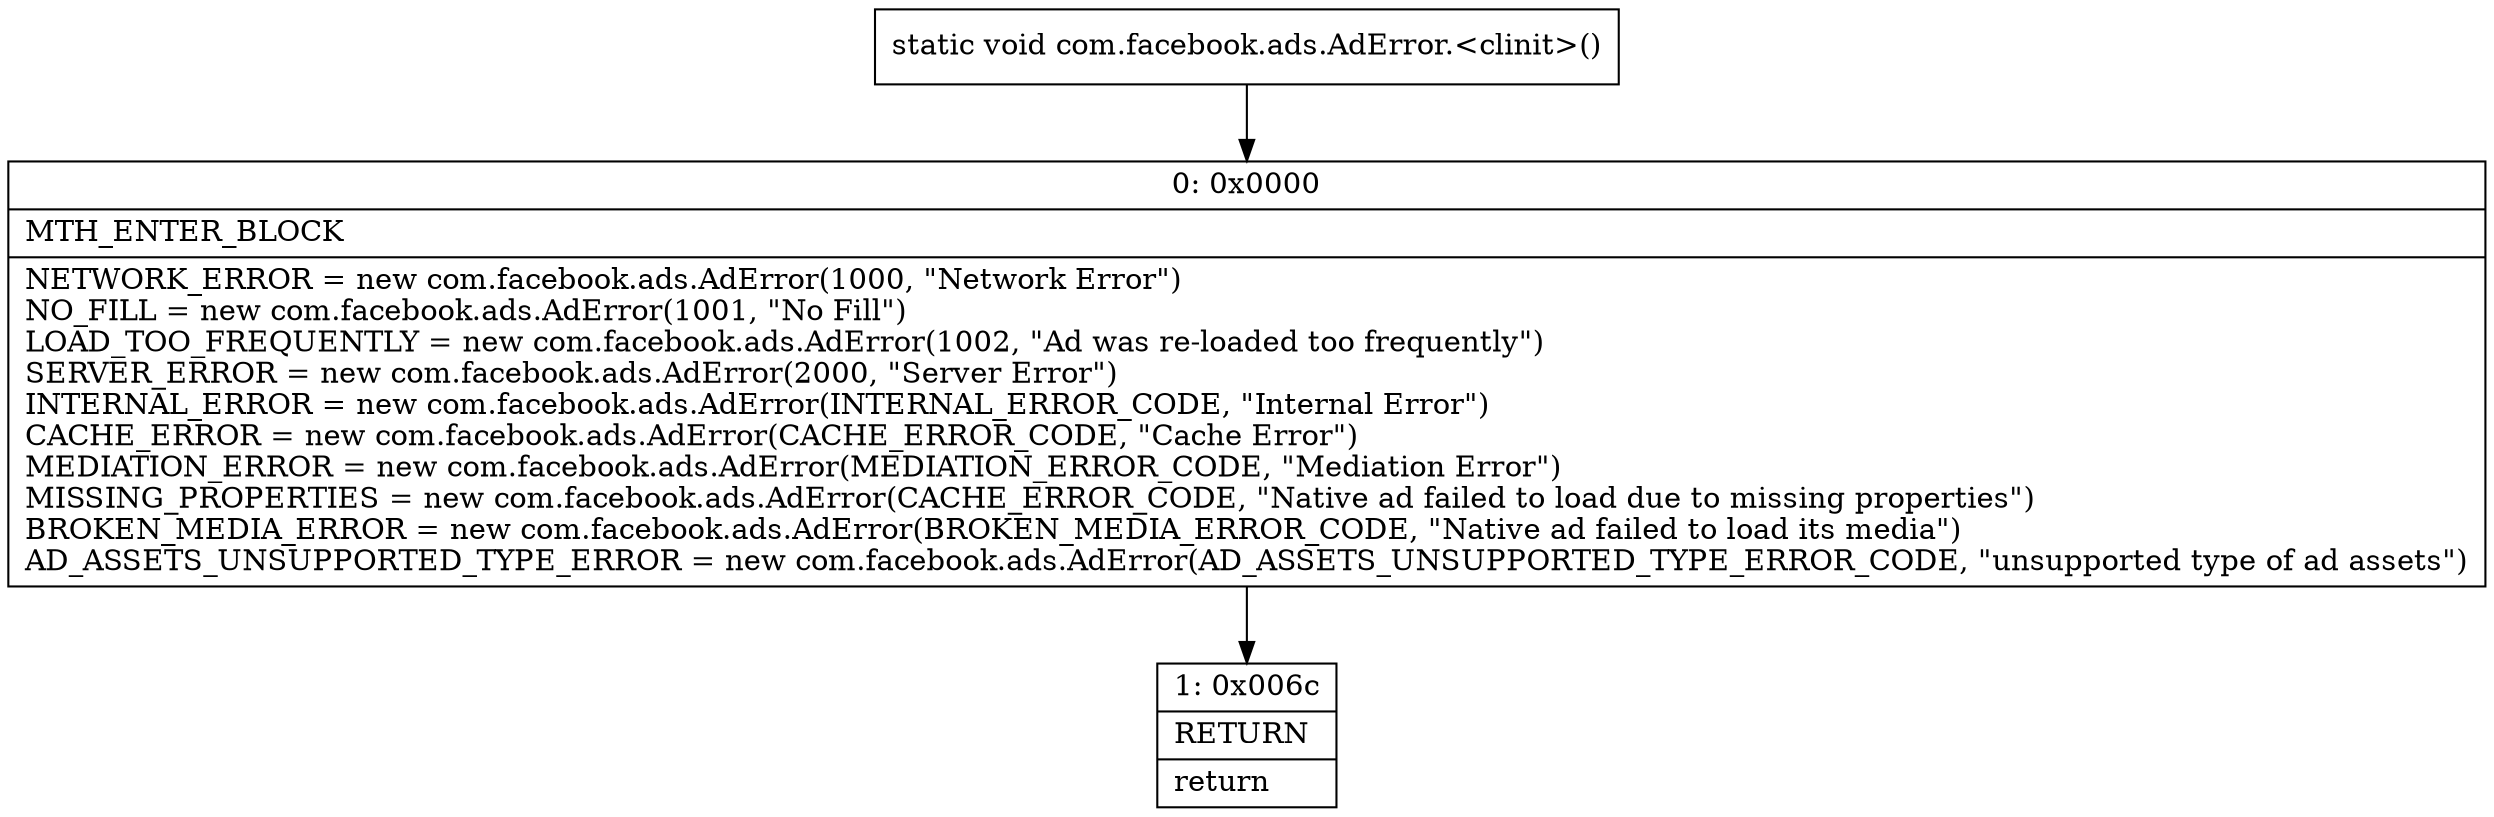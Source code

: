 digraph "CFG forcom.facebook.ads.AdError.\<clinit\>()V" {
Node_0 [shape=record,label="{0\:\ 0x0000|MTH_ENTER_BLOCK\l|NETWORK_ERROR = new com.facebook.ads.AdError(1000, \"Network Error\")\lNO_FILL = new com.facebook.ads.AdError(1001, \"No Fill\")\lLOAD_TOO_FREQUENTLY = new com.facebook.ads.AdError(1002, \"Ad was re\-loaded too frequently\")\lSERVER_ERROR = new com.facebook.ads.AdError(2000, \"Server Error\")\lINTERNAL_ERROR = new com.facebook.ads.AdError(INTERNAL_ERROR_CODE, \"Internal Error\")\lCACHE_ERROR = new com.facebook.ads.AdError(CACHE_ERROR_CODE, \"Cache Error\")\lMEDIATION_ERROR = new com.facebook.ads.AdError(MEDIATION_ERROR_CODE, \"Mediation Error\")\lMISSING_PROPERTIES = new com.facebook.ads.AdError(CACHE_ERROR_CODE, \"Native ad failed to load due to missing properties\")\lBROKEN_MEDIA_ERROR = new com.facebook.ads.AdError(BROKEN_MEDIA_ERROR_CODE, \"Native ad failed to load its media\")\lAD_ASSETS_UNSUPPORTED_TYPE_ERROR = new com.facebook.ads.AdError(AD_ASSETS_UNSUPPORTED_TYPE_ERROR_CODE, \"unsupported type of ad assets\")\l}"];
Node_1 [shape=record,label="{1\:\ 0x006c|RETURN\l|return\l}"];
MethodNode[shape=record,label="{static void com.facebook.ads.AdError.\<clinit\>() }"];
MethodNode -> Node_0;
Node_0 -> Node_1;
}

